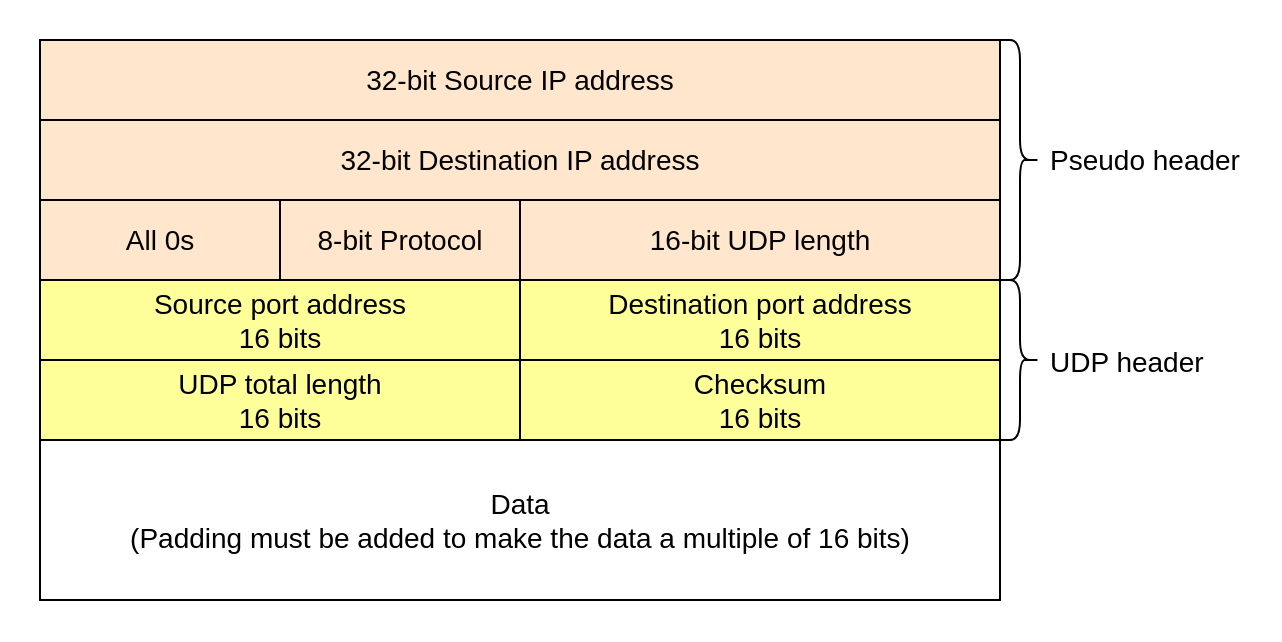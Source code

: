 <mxfile>
    <diagram id="sFObnIEY4BjlOa2cuqhq" name="第 2 页">
        <mxGraphModel dx="754" dy="539" grid="1" gridSize="10" guides="1" tooltips="1" connect="1" arrows="1" fold="1" page="1" pageScale="1" pageWidth="827" pageHeight="1169" math="0" shadow="0">
            <root>
                <mxCell id="AyxkLJLTORqofBkqzIQd-0"/>
                <mxCell id="AyxkLJLTORqofBkqzIQd-1" parent="AyxkLJLTORqofBkqzIQd-0"/>
                <mxCell id="AyxkLJLTORqofBkqzIQd-2" value="" style="rounded=0;whiteSpace=wrap;html=1;fontSize=14;strokeColor=none;fillColor=#FFFFFF;" vertex="1" parent="AyxkLJLTORqofBkqzIQd-1">
                    <mxGeometry x="100" y="100" width="640" height="320" as="geometry"/>
                </mxCell>
                <mxCell id="AyxkLJLTORqofBkqzIQd-3" value="&lt;font style=&quot;font-size: 14px&quot;&gt;Source port address&lt;br&gt;16 bits&lt;/font&gt;" style="rounded=0;whiteSpace=wrap;html=1;strokeColor=#000000;fillColor=#FFFF99;fontColor=#000000;" vertex="1" parent="AyxkLJLTORqofBkqzIQd-1">
                    <mxGeometry x="120" y="240" width="240" height="40" as="geometry"/>
                </mxCell>
                <mxCell id="AyxkLJLTORqofBkqzIQd-4" value="&lt;font style=&quot;font-size: 14px&quot;&gt;Destination port address&lt;br&gt;16 bits&lt;/font&gt;" style="rounded=0;whiteSpace=wrap;html=1;strokeColor=#000000;fillColor=#FFFF99;fontColor=#000000;" vertex="1" parent="AyxkLJLTORqofBkqzIQd-1">
                    <mxGeometry x="360" y="240" width="240" height="40" as="geometry"/>
                </mxCell>
                <mxCell id="AyxkLJLTORqofBkqzIQd-5" value="&lt;font color=&quot;#000000&quot;&gt;Data&lt;br&gt;(Padding must be added to make the data a multiple of 16 bits)&lt;br&gt;&lt;/font&gt;" style="rounded=0;whiteSpace=wrap;html=1;fontSize=14;strokeColor=#000000;fillColor=#FFFFFF;" vertex="1" parent="AyxkLJLTORqofBkqzIQd-1">
                    <mxGeometry x="120" y="320" width="480" height="80" as="geometry"/>
                </mxCell>
                <mxCell id="AyxkLJLTORqofBkqzIQd-6" value="&lt;font style=&quot;font-size: 14px&quot;&gt;UDP total length&lt;br&gt;16 bits&lt;/font&gt;" style="rounded=0;whiteSpace=wrap;html=1;strokeColor=#000000;fillColor=#FFFF99;fontColor=#000000;" vertex="1" parent="AyxkLJLTORqofBkqzIQd-1">
                    <mxGeometry x="120" y="280" width="240" height="40" as="geometry"/>
                </mxCell>
                <mxCell id="AyxkLJLTORqofBkqzIQd-7" value="&lt;font style=&quot;font-size: 14px&quot;&gt;Checksum&lt;br&gt;16 bits&lt;/font&gt;" style="rounded=0;whiteSpace=wrap;html=1;strokeColor=#000000;fillColor=#FFFF99;fontColor=#000000;" vertex="1" parent="AyxkLJLTORqofBkqzIQd-1">
                    <mxGeometry x="360" y="280" width="240" height="40" as="geometry"/>
                </mxCell>
                <mxCell id="AyxkLJLTORqofBkqzIQd-8" value="&lt;span style=&quot;font-size: 14px&quot;&gt;All 0s&lt;/span&gt;" style="rounded=0;whiteSpace=wrap;html=1;strokeColor=#000000;fillColor=#FFE6CC;fontColor=#000000;" vertex="1" parent="AyxkLJLTORqofBkqzIQd-1">
                    <mxGeometry x="120" y="200" width="120" height="40" as="geometry"/>
                </mxCell>
                <mxCell id="AyxkLJLTORqofBkqzIQd-9" value="&lt;font style=&quot;font-size: 14px&quot;&gt;16-bit UDP length&lt;br&gt;&lt;/font&gt;" style="rounded=0;whiteSpace=wrap;html=1;strokeColor=#000000;fillColor=#FFE6CC;fontColor=#000000;" vertex="1" parent="AyxkLJLTORqofBkqzIQd-1">
                    <mxGeometry x="360" y="200" width="240" height="40" as="geometry"/>
                </mxCell>
                <mxCell id="AyxkLJLTORqofBkqzIQd-10" value="&lt;span style=&quot;font-size: 14px&quot;&gt;8-bit Protocol&lt;br&gt;&lt;/span&gt;" style="rounded=0;whiteSpace=wrap;html=1;strokeColor=#000000;fillColor=#FFE6CC;fontColor=#000000;" vertex="1" parent="AyxkLJLTORqofBkqzIQd-1">
                    <mxGeometry x="240" y="200" width="120" height="40" as="geometry"/>
                </mxCell>
                <mxCell id="AyxkLJLTORqofBkqzIQd-11" value="&lt;font color=&quot;#000000&quot;&gt;32-bit Destination IP address&lt;/font&gt;" style="rounded=0;whiteSpace=wrap;html=1;fontSize=14;strokeColor=#000000;fillColor=#FFE6CC;" vertex="1" parent="AyxkLJLTORqofBkqzIQd-1">
                    <mxGeometry x="120" y="160" width="480" height="40" as="geometry"/>
                </mxCell>
                <mxCell id="AyxkLJLTORqofBkqzIQd-12" value="&lt;font color=&quot;#000000&quot;&gt;32-bit Source IP address&lt;/font&gt;" style="rounded=0;whiteSpace=wrap;html=1;fontSize=14;strokeColor=#000000;fillColor=#FFE6CC;" vertex="1" parent="AyxkLJLTORqofBkqzIQd-1">
                    <mxGeometry x="120" y="120" width="480" height="40" as="geometry"/>
                </mxCell>
                <mxCell id="AyxkLJLTORqofBkqzIQd-13" value="" style="shape=curlyBracket;whiteSpace=wrap;html=1;rounded=1;flipH=1;fontSize=14;fontColor=#000000;strokeColor=#000000;fillColor=#FFE6CC;" vertex="1" parent="AyxkLJLTORqofBkqzIQd-1">
                    <mxGeometry x="600" y="120" width="20" height="120" as="geometry"/>
                </mxCell>
                <mxCell id="AyxkLJLTORqofBkqzIQd-14" value="" style="shape=curlyBracket;whiteSpace=wrap;html=1;rounded=1;flipH=1;fontSize=14;fontColor=#000000;strokeColor=#000000;fillColor=#FFE6CC;" vertex="1" parent="AyxkLJLTORqofBkqzIQd-1">
                    <mxGeometry x="600" y="240" width="20" height="80" as="geometry"/>
                </mxCell>
                <mxCell id="AyxkLJLTORqofBkqzIQd-15" value="Pseudo header" style="text;html=1;strokeColor=none;fillColor=none;align=left;verticalAlign=middle;whiteSpace=wrap;rounded=0;fontSize=14;fontColor=#000000;" vertex="1" parent="AyxkLJLTORqofBkqzIQd-1">
                    <mxGeometry x="623" y="165" width="107" height="30" as="geometry"/>
                </mxCell>
                <mxCell id="AyxkLJLTORqofBkqzIQd-16" value="UDP header" style="text;html=1;strokeColor=none;fillColor=none;align=left;verticalAlign=middle;whiteSpace=wrap;rounded=0;fontSize=14;fontColor=#000000;" vertex="1" parent="AyxkLJLTORqofBkqzIQd-1">
                    <mxGeometry x="623" y="266" width="107" height="30" as="geometry"/>
                </mxCell>
            </root>
        </mxGraphModel>
    </diagram>
    <diagram id="f9SuJUQVJ-TRl1ZvUzdL" name="第 1 页">
        <mxGraphModel dx="754" dy="539" grid="1" gridSize="10" guides="1" tooltips="1" connect="1" arrows="1" fold="1" page="1" pageScale="1" pageWidth="827" pageHeight="1169" math="0" shadow="0">
            <root>
                <mxCell id="0"/>
                <mxCell id="1" parent="0"/>
                <mxCell id="7" value="" style="rounded=0;whiteSpace=wrap;html=1;fontSize=14;strokeColor=none;fillColor=#FFFFFF;" vertex="1" parent="1">
                    <mxGeometry x="100" y="100" width="520" height="200" as="geometry"/>
                </mxCell>
                <mxCell id="2" value="&lt;font style=&quot;font-size: 14px&quot;&gt;Source port address&lt;br&gt;16 bits&lt;/font&gt;" style="rounded=0;whiteSpace=wrap;html=1;strokeColor=#000000;fillColor=#FFFFFF;fontColor=#000000;" vertex="1" parent="1">
                    <mxGeometry x="120" y="120" width="240" height="40" as="geometry"/>
                </mxCell>
                <mxCell id="3" value="&lt;font style=&quot;font-size: 14px&quot;&gt;Destination port address&lt;br&gt;16 bits&lt;/font&gt;" style="rounded=0;whiteSpace=wrap;html=1;strokeColor=#000000;fillColor=#FFFFFF;fontColor=#000000;" vertex="1" parent="1">
                    <mxGeometry x="360" y="120" width="240" height="40" as="geometry"/>
                </mxCell>
                <mxCell id="4" value="&lt;font color=&quot;#000000&quot;&gt;Data&lt;/font&gt;" style="rounded=0;whiteSpace=wrap;html=1;fontSize=14;strokeColor=#000000;fillColor=#FFFFFF;" vertex="1" parent="1">
                    <mxGeometry x="120" y="200" width="480" height="80" as="geometry"/>
                </mxCell>
                <mxCell id="5" value="&lt;font style=&quot;font-size: 14px&quot;&gt;UDP total length&lt;br&gt;16 bits&lt;/font&gt;" style="rounded=0;whiteSpace=wrap;html=1;strokeColor=#000000;fillColor=#FFFFFF;fontColor=#000000;" vertex="1" parent="1">
                    <mxGeometry x="120" y="160" width="240" height="40" as="geometry"/>
                </mxCell>
                <mxCell id="6" value="&lt;font style=&quot;font-size: 14px&quot;&gt;Checksum&lt;br&gt;16 bits&lt;/font&gt;" style="rounded=0;whiteSpace=wrap;html=1;strokeColor=#000000;fillColor=#FFFFFF;fontColor=#000000;" vertex="1" parent="1">
                    <mxGeometry x="360" y="160" width="240" height="40" as="geometry"/>
                </mxCell>
            </root>
        </mxGraphModel>
    </diagram>
</mxfile>